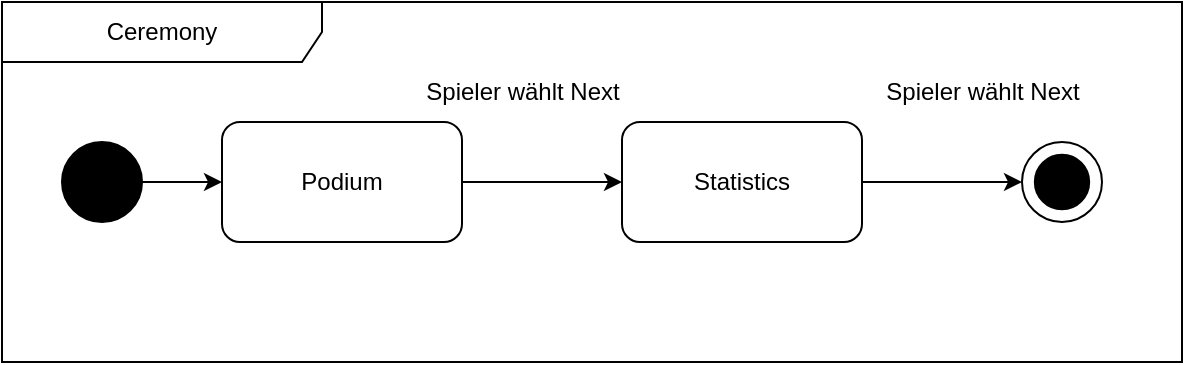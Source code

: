 <mxfile version="24.7.8">
  <diagram name="Seite-1" id="tQBoXqMDrE9uRnikWBQn">
    <mxGraphModel dx="1461" dy="1992" grid="1" gridSize="10" guides="1" tooltips="1" connect="1" arrows="1" fold="1" page="1" pageScale="1" pageWidth="827" pageHeight="1169" math="0" shadow="0">
      <root>
        <mxCell id="0" />
        <mxCell id="1" parent="0" />
        <mxCell id="0nk3LpOQUH134631zLUj-3" style="edgeStyle=orthogonalEdgeStyle;rounded=0;orthogonalLoop=1;jettySize=auto;html=1;entryX=0;entryY=0.5;entryDx=0;entryDy=0;" parent="1" source="0nk3LpOQUH134631zLUj-1" target="0nk3LpOQUH134631zLUj-2" edge="1">
          <mxGeometry relative="1" as="geometry" />
        </mxCell>
        <mxCell id="0nk3LpOQUH134631zLUj-1" value="" style="ellipse;whiteSpace=wrap;html=1;aspect=fixed;fillColor=#000000;" parent="1" vertex="1">
          <mxGeometry x="80" y="40" width="40" height="40" as="geometry" />
        </mxCell>
        <mxCell id="0nk3LpOQUH134631zLUj-5" style="edgeStyle=orthogonalEdgeStyle;rounded=0;orthogonalLoop=1;jettySize=auto;html=1;entryX=0;entryY=0.5;entryDx=0;entryDy=0;" parent="1" source="0nk3LpOQUH134631zLUj-2" target="0nk3LpOQUH134631zLUj-4" edge="1">
          <mxGeometry relative="1" as="geometry" />
        </mxCell>
        <mxCell id="0nk3LpOQUH134631zLUj-2" value="Podium" style="rounded=1;whiteSpace=wrap;html=1;" parent="1" vertex="1">
          <mxGeometry x="160" y="30" width="120" height="60" as="geometry" />
        </mxCell>
        <mxCell id="qpHP2KSQslIvlQp5Ijf--1" value="Ceremony" style="shape=umlFrame;whiteSpace=wrap;html=1;pointerEvents=0;recursiveResize=0;container=1;collapsible=0;width=160;" parent="1" vertex="1">
          <mxGeometry x="50" y="-30" width="590" height="180" as="geometry" />
        </mxCell>
        <mxCell id="0nk3LpOQUH134631zLUj-6" value="" style="ellipse;whiteSpace=wrap;html=1;aspect=fixed;" parent="qpHP2KSQslIvlQp5Ijf--1" vertex="1">
          <mxGeometry x="510" y="70" width="40" height="40" as="geometry" />
        </mxCell>
        <mxCell id="0nk3LpOQUH134631zLUj-7" value="" style="ellipse;whiteSpace=wrap;html=1;aspect=fixed;fillColor=#000000;" parent="qpHP2KSQslIvlQp5Ijf--1" vertex="1">
          <mxGeometry x="516.41" y="76.41" width="27.18" height="27.18" as="geometry" />
        </mxCell>
        <mxCell id="0nk3LpOQUH134631zLUj-4" value="Statistics" style="rounded=1;whiteSpace=wrap;html=1;" parent="qpHP2KSQslIvlQp5Ijf--1" vertex="1">
          <mxGeometry x="310" y="60" width="120" height="60" as="geometry" />
        </mxCell>
        <mxCell id="0nk3LpOQUH134631zLUj-8" style="edgeStyle=orthogonalEdgeStyle;rounded=0;orthogonalLoop=1;jettySize=auto;html=1;entryX=0;entryY=0.5;entryDx=0;entryDy=0;" parent="qpHP2KSQslIvlQp5Ijf--1" source="0nk3LpOQUH134631zLUj-4" target="0nk3LpOQUH134631zLUj-6" edge="1">
          <mxGeometry relative="1" as="geometry" />
        </mxCell>
        <mxCell id="cmQNJ_RK8W3VpjLQkFHx-2" value="Spieler wählt Next" style="text;html=1;align=center;verticalAlign=middle;resizable=0;points=[];autosize=1;strokeColor=none;fillColor=none;" vertex="1" parent="qpHP2KSQslIvlQp5Ijf--1">
          <mxGeometry x="430" y="30" width="120" height="30" as="geometry" />
        </mxCell>
        <mxCell id="cmQNJ_RK8W3VpjLQkFHx-1" value="Spieler wählt Next" style="text;html=1;align=center;verticalAlign=middle;resizable=0;points=[];autosize=1;strokeColor=none;fillColor=none;" vertex="1" parent="qpHP2KSQslIvlQp5Ijf--1">
          <mxGeometry x="200" y="30" width="120" height="30" as="geometry" />
        </mxCell>
      </root>
    </mxGraphModel>
  </diagram>
</mxfile>
